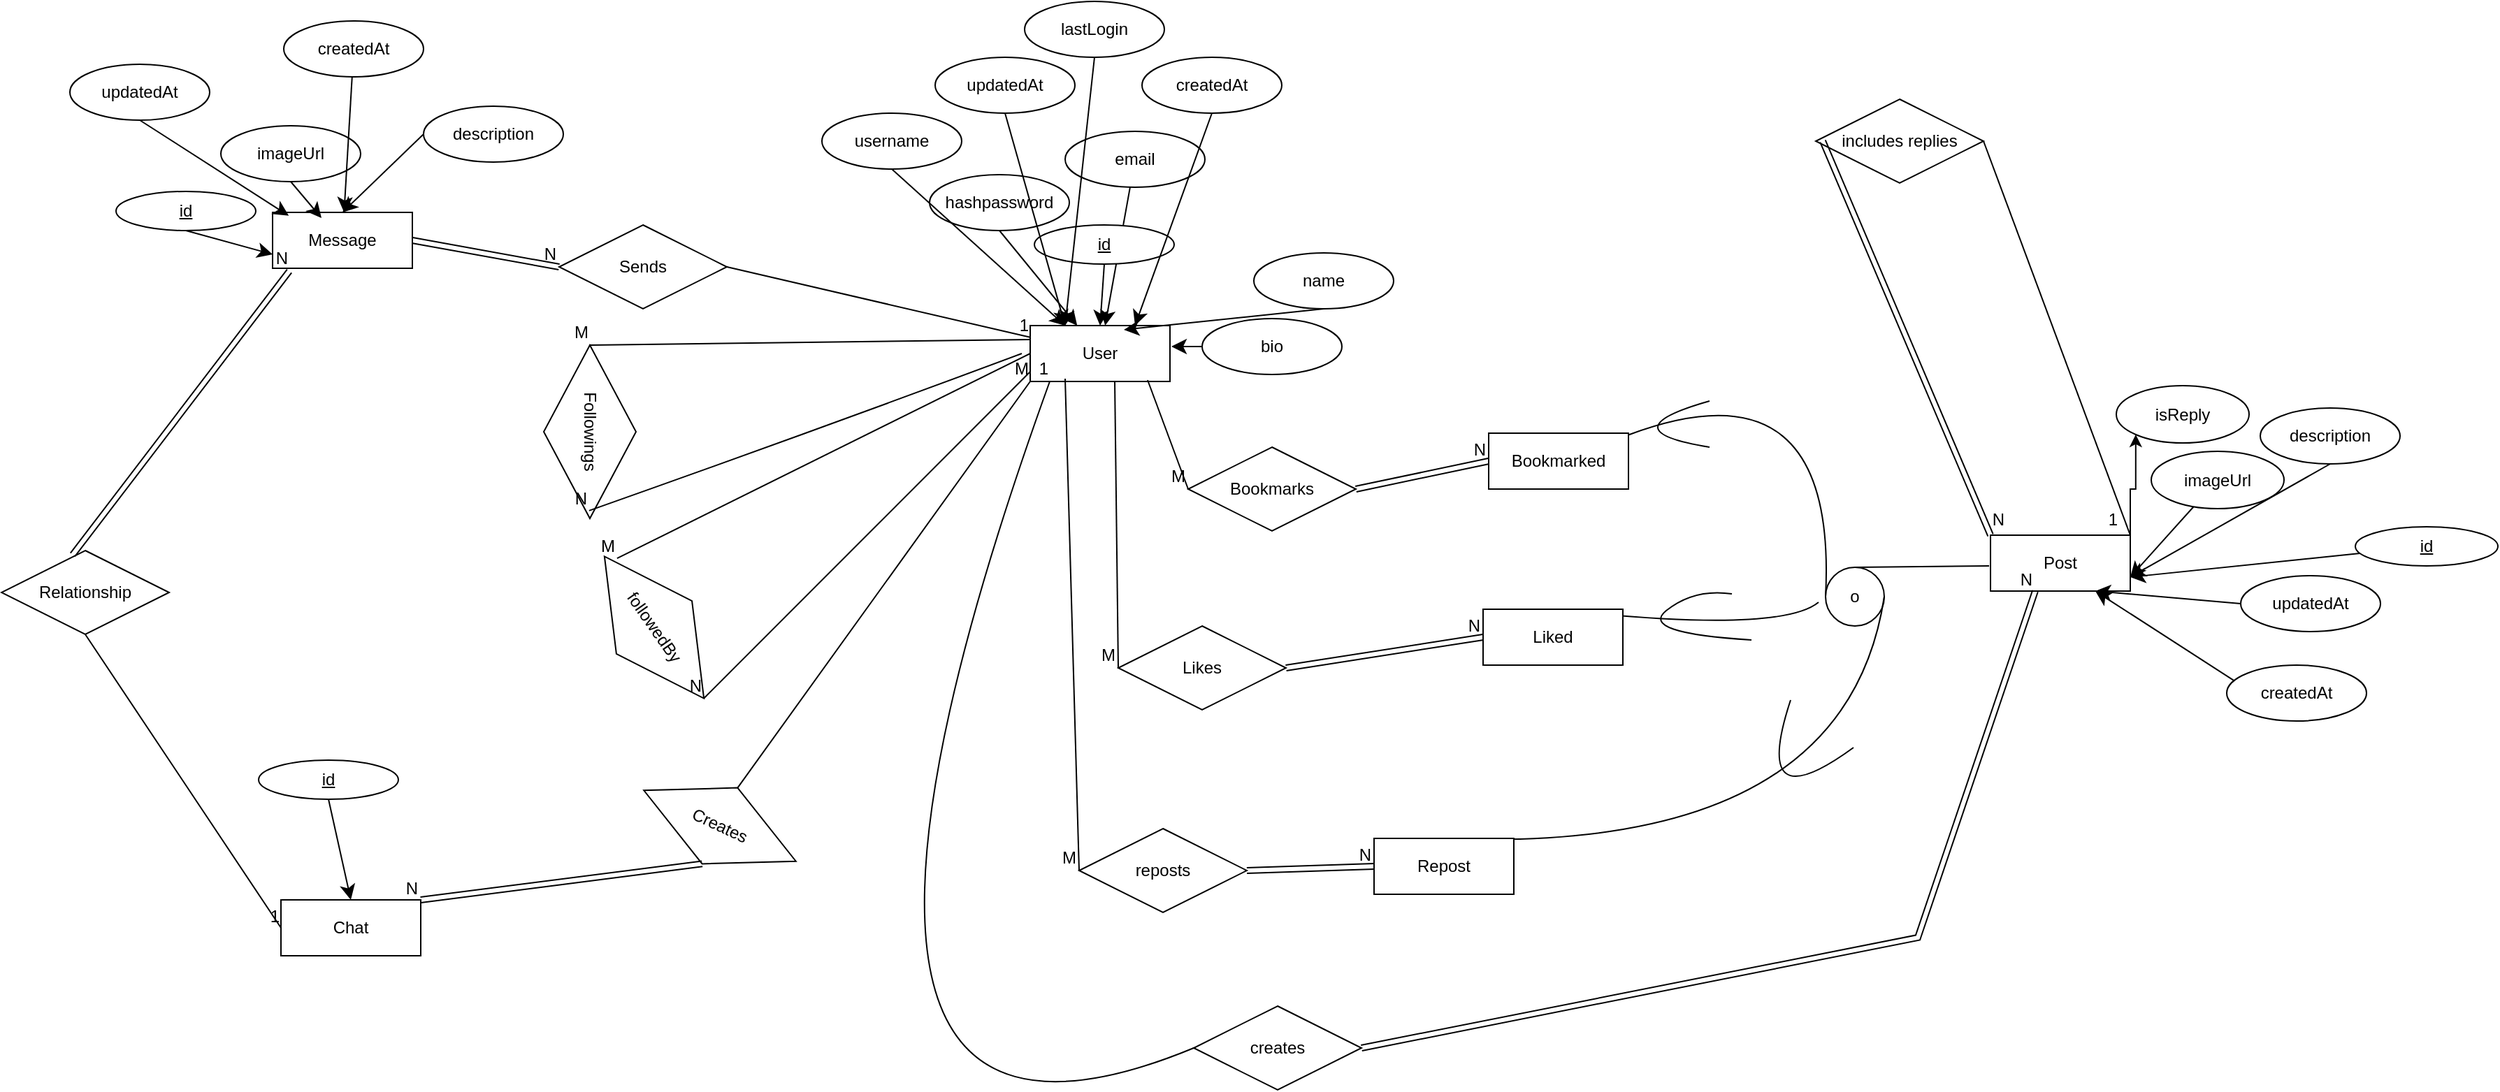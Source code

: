 <mxfile version="25.0.3">
  <diagram name="Page-1" id="DmSp7L_LC9lSs94IhfIj">
    <mxGraphModel dx="2474" dy="1190" grid="0" gridSize="10" guides="1" tooltips="1" connect="1" arrows="1" fold="1" page="0" pageScale="1" pageWidth="850" pageHeight="1100" math="0" shadow="0">
      <root>
        <mxCell id="0" />
        <mxCell id="1" parent="0" />
        <mxCell id="Q3TewVwlvLbOsvYqBu9Q-1" value="User" style="whiteSpace=wrap;html=1;align=center;" parent="1" vertex="1">
          <mxGeometry x="172" y="20" width="100" height="40" as="geometry" />
        </mxCell>
        <mxCell id="Q3TewVwlvLbOsvYqBu9Q-2" value="Chat" style="whiteSpace=wrap;html=1;align=center;" parent="1" vertex="1">
          <mxGeometry x="-364" y="431" width="100" height="40" as="geometry" />
        </mxCell>
        <mxCell id="Q3TewVwlvLbOsvYqBu9Q-3" value="Message" style="whiteSpace=wrap;html=1;align=center;" parent="1" vertex="1">
          <mxGeometry x="-370" y="-61" width="100" height="40" as="geometry" />
        </mxCell>
        <mxCell id="R6LmQ67Fgbn4Cb8khuiX-2" style="edgeStyle=orthogonalEdgeStyle;rounded=0;orthogonalLoop=1;jettySize=auto;html=1;exitX=1;exitY=0;exitDx=0;exitDy=0;entryX=0;entryY=1;entryDx=0;entryDy=0;" edge="1" parent="1" source="Q3TewVwlvLbOsvYqBu9Q-4" target="R6LmQ67Fgbn4Cb8khuiX-1">
          <mxGeometry relative="1" as="geometry" />
        </mxCell>
        <mxCell id="Q3TewVwlvLbOsvYqBu9Q-4" value="Post" style="whiteSpace=wrap;html=1;align=center;" parent="1" vertex="1">
          <mxGeometry x="859" y="170" width="100" height="40" as="geometry" />
        </mxCell>
        <mxCell id="Q3TewVwlvLbOsvYqBu9Q-13" style="edgeStyle=none;curved=1;rounded=0;orthogonalLoop=1;jettySize=auto;html=1;exitX=0.5;exitY=1;exitDx=0;exitDy=0;fontSize=12;startSize=8;endSize=8;" parent="1" source="Q3TewVwlvLbOsvYqBu9Q-6" target="Q3TewVwlvLbOsvYqBu9Q-1" edge="1">
          <mxGeometry relative="1" as="geometry" />
        </mxCell>
        <mxCell id="Q3TewVwlvLbOsvYqBu9Q-6" value="&lt;div&gt;hashpassword&lt;/div&gt;" style="ellipse;whiteSpace=wrap;html=1;align=center;" parent="1" vertex="1">
          <mxGeometry x="100" y="-88" width="100" height="40" as="geometry" />
        </mxCell>
        <mxCell id="Q3TewVwlvLbOsvYqBu9Q-7" value="&lt;div&gt;name&lt;/div&gt;" style="ellipse;whiteSpace=wrap;html=1;align=center;" parent="1" vertex="1">
          <mxGeometry x="332" y="-32" width="100" height="40" as="geometry" />
        </mxCell>
        <mxCell id="Q3TewVwlvLbOsvYqBu9Q-17" style="edgeStyle=none;curved=1;rounded=0;orthogonalLoop=1;jettySize=auto;html=1;exitX=0;exitY=0.5;exitDx=0;exitDy=0;fontSize=12;startSize=8;endSize=8;" parent="1" source="Q3TewVwlvLbOsvYqBu9Q-8" edge="1">
          <mxGeometry relative="1" as="geometry">
            <mxPoint x="273" y="35" as="targetPoint" />
          </mxGeometry>
        </mxCell>
        <mxCell id="Q3TewVwlvLbOsvYqBu9Q-8" value="bio" style="ellipse;whiteSpace=wrap;html=1;align=center;" parent="1" vertex="1">
          <mxGeometry x="295" y="15" width="100" height="40" as="geometry" />
        </mxCell>
        <mxCell id="Q3TewVwlvLbOsvYqBu9Q-14" style="edgeStyle=none;curved=1;rounded=0;orthogonalLoop=1;jettySize=auto;html=1;exitX=0.5;exitY=1;exitDx=0;exitDy=0;entryX=0.25;entryY=0;entryDx=0;entryDy=0;fontSize=12;startSize=8;endSize=8;" parent="1" source="Q3TewVwlvLbOsvYqBu9Q-9" target="Q3TewVwlvLbOsvYqBu9Q-1" edge="1">
          <mxGeometry relative="1" as="geometry" />
        </mxCell>
        <mxCell id="Q3TewVwlvLbOsvYqBu9Q-9" value="username" style="ellipse;whiteSpace=wrap;html=1;align=center;" parent="1" vertex="1">
          <mxGeometry x="23" y="-132" width="100" height="40" as="geometry" />
        </mxCell>
        <mxCell id="Q3TewVwlvLbOsvYqBu9Q-78" style="edgeStyle=none;curved=1;rounded=0;orthogonalLoop=1;jettySize=auto;html=1;fontSize=12;startSize=8;endSize=8;" parent="1" source="Q3TewVwlvLbOsvYqBu9Q-10" target="Q3TewVwlvLbOsvYqBu9Q-1" edge="1">
          <mxGeometry relative="1" as="geometry" />
        </mxCell>
        <mxCell id="Q3TewVwlvLbOsvYqBu9Q-10" value="&lt;div&gt;email&lt;/div&gt;" style="ellipse;whiteSpace=wrap;html=1;align=center;" parent="1" vertex="1">
          <mxGeometry x="197" y="-119" width="100" height="40" as="geometry" />
        </mxCell>
        <mxCell id="Q3TewVwlvLbOsvYqBu9Q-18" style="edgeStyle=none;curved=1;rounded=0;orthogonalLoop=1;jettySize=auto;html=1;exitX=0.5;exitY=1;exitDx=0;exitDy=0;entryX=0.5;entryY=0;entryDx=0;entryDy=0;fontSize=12;startSize=8;endSize=8;" parent="1" source="Q3TewVwlvLbOsvYqBu9Q-11" target="Q3TewVwlvLbOsvYqBu9Q-1" edge="1">
          <mxGeometry relative="1" as="geometry" />
        </mxCell>
        <mxCell id="Q3TewVwlvLbOsvYqBu9Q-11" value="id" style="ellipse;whiteSpace=wrap;html=1;align=center;fontStyle=4;" parent="1" vertex="1">
          <mxGeometry x="175" y="-52" width="100" height="28" as="geometry" />
        </mxCell>
        <mxCell id="Q3TewVwlvLbOsvYqBu9Q-16" style="edgeStyle=none;curved=1;rounded=0;orthogonalLoop=1;jettySize=auto;html=1;exitX=0.5;exitY=1;exitDx=0;exitDy=0;entryX=0.67;entryY=0.075;entryDx=0;entryDy=0;entryPerimeter=0;fontSize=12;startSize=8;endSize=8;" parent="1" source="Q3TewVwlvLbOsvYqBu9Q-7" target="Q3TewVwlvLbOsvYqBu9Q-1" edge="1">
          <mxGeometry relative="1" as="geometry" />
        </mxCell>
        <mxCell id="Q3TewVwlvLbOsvYqBu9Q-20" value="imageUrl" style="ellipse;whiteSpace=wrap;html=1;align=center;" parent="1" vertex="1">
          <mxGeometry x="-407" y="-123" width="100" height="40" as="geometry" />
        </mxCell>
        <mxCell id="Q3TewVwlvLbOsvYqBu9Q-24" style="edgeStyle=none;curved=1;rounded=0;orthogonalLoop=1;jettySize=auto;html=1;exitX=0;exitY=0.5;exitDx=0;exitDy=0;entryX=0.5;entryY=0;entryDx=0;entryDy=0;fontSize=12;startSize=8;endSize=8;" parent="1" source="Q3TewVwlvLbOsvYqBu9Q-21" target="Q3TewVwlvLbOsvYqBu9Q-3" edge="1">
          <mxGeometry relative="1" as="geometry" />
        </mxCell>
        <mxCell id="Q3TewVwlvLbOsvYqBu9Q-21" value="description" style="ellipse;whiteSpace=wrap;html=1;align=center;" parent="1" vertex="1">
          <mxGeometry x="-262" y="-137" width="100" height="40" as="geometry" />
        </mxCell>
        <mxCell id="Q3TewVwlvLbOsvYqBu9Q-25" style="edgeStyle=none;curved=1;rounded=0;orthogonalLoop=1;jettySize=auto;html=1;exitX=0.5;exitY=1;exitDx=0;exitDy=0;entryX=0;entryY=0.75;entryDx=0;entryDy=0;fontSize=12;startSize=8;endSize=8;" parent="1" source="Q3TewVwlvLbOsvYqBu9Q-22" target="Q3TewVwlvLbOsvYqBu9Q-3" edge="1">
          <mxGeometry relative="1" as="geometry" />
        </mxCell>
        <mxCell id="Q3TewVwlvLbOsvYqBu9Q-22" value="id" style="ellipse;whiteSpace=wrap;html=1;align=center;fontStyle=4;" parent="1" vertex="1">
          <mxGeometry x="-482" y="-76" width="100" height="28" as="geometry" />
        </mxCell>
        <mxCell id="Q3TewVwlvLbOsvYqBu9Q-23" style="edgeStyle=none;curved=1;rounded=0;orthogonalLoop=1;jettySize=auto;html=1;exitX=0.5;exitY=1;exitDx=0;exitDy=0;entryX=0.35;entryY=0.1;entryDx=0;entryDy=0;entryPerimeter=0;fontSize=12;startSize=8;endSize=8;" parent="1" source="Q3TewVwlvLbOsvYqBu9Q-20" target="Q3TewVwlvLbOsvYqBu9Q-3" edge="1">
          <mxGeometry relative="1" as="geometry" />
        </mxCell>
        <mxCell id="Q3TewVwlvLbOsvYqBu9Q-29" style="edgeStyle=none;curved=1;rounded=0;orthogonalLoop=1;jettySize=auto;html=1;exitX=0.5;exitY=1;exitDx=0;exitDy=0;entryX=0.5;entryY=0;entryDx=0;entryDy=0;fontSize=12;startSize=8;endSize=8;" parent="1" source="Q3TewVwlvLbOsvYqBu9Q-28" target="Q3TewVwlvLbOsvYqBu9Q-2" edge="1">
          <mxGeometry relative="1" as="geometry" />
        </mxCell>
        <mxCell id="Q3TewVwlvLbOsvYqBu9Q-28" value="id" style="ellipse;whiteSpace=wrap;html=1;align=center;fontStyle=4;" parent="1" vertex="1">
          <mxGeometry x="-380" y="331" width="100" height="28" as="geometry" />
        </mxCell>
        <mxCell id="Q3TewVwlvLbOsvYqBu9Q-42" style="edgeStyle=none;curved=1;rounded=0;orthogonalLoop=1;jettySize=auto;html=1;entryX=1;entryY=0.75;entryDx=0;entryDy=0;fontSize=12;startSize=8;endSize=8;" parent="1" source="Q3TewVwlvLbOsvYqBu9Q-30" target="Q3TewVwlvLbOsvYqBu9Q-4" edge="1">
          <mxGeometry relative="1" as="geometry" />
        </mxCell>
        <mxCell id="Q3TewVwlvLbOsvYqBu9Q-30" value="id" style="ellipse;whiteSpace=wrap;html=1;align=center;fontStyle=4;" parent="1" vertex="1">
          <mxGeometry x="1120" y="164" width="102" height="28" as="geometry" />
        </mxCell>
        <mxCell id="Q3TewVwlvLbOsvYqBu9Q-35" value="description" style="ellipse;whiteSpace=wrap;html=1;align=center;" parent="1" vertex="1">
          <mxGeometry x="1052" y="79" width="100" height="40" as="geometry" />
        </mxCell>
        <mxCell id="Q3TewVwlvLbOsvYqBu9Q-38" style="edgeStyle=none;curved=1;rounded=0;orthogonalLoop=1;jettySize=auto;html=1;entryX=1;entryY=0.75;entryDx=0;entryDy=0;fontSize=12;startSize=8;endSize=8;" parent="1" source="Q3TewVwlvLbOsvYqBu9Q-36" target="Q3TewVwlvLbOsvYqBu9Q-4" edge="1">
          <mxGeometry relative="1" as="geometry" />
        </mxCell>
        <mxCell id="Q3TewVwlvLbOsvYqBu9Q-36" value="imageUrl" style="ellipse;whiteSpace=wrap;html=1;align=center;" parent="1" vertex="1">
          <mxGeometry x="974" y="110" width="95" height="41" as="geometry" />
        </mxCell>
        <mxCell id="Q3TewVwlvLbOsvYqBu9Q-43" style="edgeStyle=none;curved=1;rounded=0;orthogonalLoop=1;jettySize=auto;html=1;exitX=0.5;exitY=1;exitDx=0;exitDy=0;entryX=1;entryY=0.75;entryDx=0;entryDy=0;fontSize=12;startSize=8;endSize=8;" parent="1" source="Q3TewVwlvLbOsvYqBu9Q-35" target="Q3TewVwlvLbOsvYqBu9Q-4" edge="1">
          <mxGeometry relative="1" as="geometry" />
        </mxCell>
        <mxCell id="Q3TewVwlvLbOsvYqBu9Q-45" value="Relationship" style="shape=rhombus;perimeter=rhombusPerimeter;whiteSpace=wrap;html=1;align=center;" parent="1" vertex="1">
          <mxGeometry x="-564" y="181" width="120" height="60" as="geometry" />
        </mxCell>
        <mxCell id="Q3TewVwlvLbOsvYqBu9Q-59" value="includes replies" style="shape=rhombus;perimeter=rhombusPerimeter;whiteSpace=wrap;html=1;align=center;" parent="1" vertex="1">
          <mxGeometry x="734" y="-142" width="120" height="60" as="geometry" />
        </mxCell>
        <mxCell id="Q3TewVwlvLbOsvYqBu9Q-65" value="followedBy" style="shape=rhombus;perimeter=rhombusPerimeter;whiteSpace=wrap;html=1;align=center;rotation=55;" parent="1" vertex="1">
          <mxGeometry x="-159" y="203" width="124" height="66" as="geometry" />
        </mxCell>
        <mxCell id="Q3TewVwlvLbOsvYqBu9Q-66" value="Creates" style="shape=rhombus;perimeter=rhombusPerimeter;whiteSpace=wrap;html=1;align=center;rotation=25;" parent="1" vertex="1">
          <mxGeometry x="-110" y="348" width="120" height="60" as="geometry" />
        </mxCell>
        <mxCell id="Q3TewVwlvLbOsvYqBu9Q-67" value="Sends" style="shape=rhombus;perimeter=rhombusPerimeter;whiteSpace=wrap;html=1;align=center;" parent="1" vertex="1">
          <mxGeometry x="-165" y="-52" width="120" height="60" as="geometry" />
        </mxCell>
        <mxCell id="Q3TewVwlvLbOsvYqBu9Q-70" value="" style="endArrow=none;html=1;rounded=0;fontSize=12;startSize=8;endSize=8;curved=1;exitX=0.5;exitY=1;exitDx=0;exitDy=0;entryX=0;entryY=0.5;entryDx=0;entryDy=0;" parent="1" source="Q3TewVwlvLbOsvYqBu9Q-45" target="Q3TewVwlvLbOsvYqBu9Q-2" edge="1">
          <mxGeometry relative="1" as="geometry">
            <mxPoint x="-543" y="310" as="sourcePoint" />
            <mxPoint x="-286" y="361" as="targetPoint" />
          </mxGeometry>
        </mxCell>
        <mxCell id="Q3TewVwlvLbOsvYqBu9Q-71" value="1" style="resizable=0;html=1;whiteSpace=wrap;align=right;verticalAlign=bottom;" parent="Q3TewVwlvLbOsvYqBu9Q-70" connectable="0" vertex="1">
          <mxGeometry x="1" relative="1" as="geometry" />
        </mxCell>
        <mxCell id="Q3TewVwlvLbOsvYqBu9Q-72" value="" style="shape=link;html=1;rounded=0;fontSize=12;startSize=8;endSize=8;curved=1;exitX=1;exitY=0.5;exitDx=0;exitDy=0;entryX=0;entryY=0.5;entryDx=0;entryDy=0;" parent="1" source="Q3TewVwlvLbOsvYqBu9Q-3" target="Q3TewVwlvLbOsvYqBu9Q-67" edge="1">
          <mxGeometry relative="1" as="geometry">
            <mxPoint x="-227" y="-65" as="sourcePoint" />
            <mxPoint x="-67" y="-65" as="targetPoint" />
          </mxGeometry>
        </mxCell>
        <mxCell id="Q3TewVwlvLbOsvYqBu9Q-73" value="N" style="resizable=0;html=1;whiteSpace=wrap;align=right;verticalAlign=bottom;" parent="Q3TewVwlvLbOsvYqBu9Q-72" connectable="0" vertex="1">
          <mxGeometry x="1" relative="1" as="geometry" />
        </mxCell>
        <mxCell id="Q3TewVwlvLbOsvYqBu9Q-74" value="" style="shape=link;html=1;rounded=0;fontSize=12;startSize=8;endSize=8;curved=1;entryX=0.12;entryY=1.05;entryDx=0;entryDy=0;entryPerimeter=0;exitX=0.425;exitY=0.05;exitDx=0;exitDy=0;exitPerimeter=0;" parent="1" source="Q3TewVwlvLbOsvYqBu9Q-45" target="Q3TewVwlvLbOsvYqBu9Q-3" edge="1">
          <mxGeometry relative="1" as="geometry">
            <mxPoint x="-542" y="60" as="sourcePoint" />
            <mxPoint x="-382" y="60" as="targetPoint" />
          </mxGeometry>
        </mxCell>
        <mxCell id="Q3TewVwlvLbOsvYqBu9Q-75" value="N" style="resizable=0;html=1;whiteSpace=wrap;align=right;verticalAlign=bottom;" parent="Q3TewVwlvLbOsvYqBu9Q-74" connectable="0" vertex="1">
          <mxGeometry x="1" relative="1" as="geometry" />
        </mxCell>
        <mxCell id="Q3TewVwlvLbOsvYqBu9Q-76" value="" style="endArrow=none;html=1;rounded=0;fontSize=12;startSize=8;endSize=8;curved=1;exitX=1;exitY=0.5;exitDx=0;exitDy=0;" parent="1" source="Q3TewVwlvLbOsvYqBu9Q-67" target="Q3TewVwlvLbOsvYqBu9Q-1" edge="1">
          <mxGeometry relative="1" as="geometry">
            <mxPoint x="-56" y="13" as="sourcePoint" />
            <mxPoint x="95" y="194" as="targetPoint" />
          </mxGeometry>
        </mxCell>
        <mxCell id="Q3TewVwlvLbOsvYqBu9Q-77" value="1" style="resizable=0;html=1;whiteSpace=wrap;align=right;verticalAlign=bottom;" parent="Q3TewVwlvLbOsvYqBu9Q-76" connectable="0" vertex="1">
          <mxGeometry x="1" relative="1" as="geometry" />
        </mxCell>
        <mxCell id="Q3TewVwlvLbOsvYqBu9Q-79" value="" style="shape=link;html=1;rounded=0;fontSize=12;startSize=8;endSize=8;curved=1;entryX=1;entryY=0;entryDx=0;entryDy=0;exitX=0.5;exitY=1;exitDx=0;exitDy=0;" parent="1" source="Q3TewVwlvLbOsvYqBu9Q-66" target="Q3TewVwlvLbOsvYqBu9Q-2" edge="1">
          <mxGeometry relative="1" as="geometry">
            <mxPoint x="-70" y="361.5" as="sourcePoint" />
            <mxPoint x="-27" y="242.5" as="targetPoint" />
          </mxGeometry>
        </mxCell>
        <mxCell id="Q3TewVwlvLbOsvYqBu9Q-80" value="N" style="resizable=0;html=1;whiteSpace=wrap;align=right;verticalAlign=bottom;" parent="Q3TewVwlvLbOsvYqBu9Q-79" connectable="0" vertex="1">
          <mxGeometry x="1" relative="1" as="geometry" />
        </mxCell>
        <mxCell id="Q3TewVwlvLbOsvYqBu9Q-81" value="" style="endArrow=none;html=1;rounded=0;fontSize=12;startSize=8;endSize=8;curved=1;exitX=0.5;exitY=0;exitDx=0;exitDy=0;entryX=0;entryY=1;entryDx=0;entryDy=0;" parent="1" source="Q3TewVwlvLbOsvYqBu9Q-66" target="Q3TewVwlvLbOsvYqBu9Q-1" edge="1">
          <mxGeometry relative="1" as="geometry">
            <mxPoint x="71" y="165" as="sourcePoint" />
            <mxPoint x="132" y="111" as="targetPoint" />
          </mxGeometry>
        </mxCell>
        <mxCell id="Q3TewVwlvLbOsvYqBu9Q-82" value="M" style="resizable=0;html=1;whiteSpace=wrap;align=right;verticalAlign=bottom;" parent="Q3TewVwlvLbOsvYqBu9Q-81" connectable="0" vertex="1">
          <mxGeometry x="1" relative="1" as="geometry" />
        </mxCell>
        <mxCell id="Q3TewVwlvLbOsvYqBu9Q-84" value="Followings" style="shape=rhombus;perimeter=rhombusPerimeter;whiteSpace=wrap;html=1;align=center;rotation=90;" parent="1" vertex="1">
          <mxGeometry x="-205" y="63" width="124" height="66" as="geometry" />
        </mxCell>
        <mxCell id="Q3TewVwlvLbOsvYqBu9Q-85" value="" style="endArrow=none;html=1;rounded=0;fontSize=12;startSize=8;endSize=8;curved=1;entryX=0.955;entryY=0.508;entryDx=0;entryDy=0;entryPerimeter=0;" parent="1" target="Q3TewVwlvLbOsvYqBu9Q-84" edge="1">
          <mxGeometry relative="1" as="geometry">
            <mxPoint x="166" y="40" as="sourcePoint" />
            <mxPoint x="-207" y="43" as="targetPoint" />
            <Array as="points">
              <mxPoint x="16" y="96" />
            </Array>
          </mxGeometry>
        </mxCell>
        <mxCell id="Q3TewVwlvLbOsvYqBu9Q-86" value="N" style="resizable=0;html=1;whiteSpace=wrap;align=right;verticalAlign=bottom;" parent="Q3TewVwlvLbOsvYqBu9Q-85" connectable="0" vertex="1">
          <mxGeometry x="1" relative="1" as="geometry" />
        </mxCell>
        <mxCell id="Q3TewVwlvLbOsvYqBu9Q-89" value="" style="endArrow=none;html=1;rounded=0;fontSize=12;startSize=8;endSize=8;curved=1;entryX=0.051;entryY=0.4;entryDx=0;entryDy=0;entryPerimeter=0;exitX=0;exitY=0.5;exitDx=0;exitDy=0;" parent="1" source="Q3TewVwlvLbOsvYqBu9Q-1" target="Q3TewVwlvLbOsvYqBu9Q-65" edge="1">
          <mxGeometry relative="1" as="geometry">
            <mxPoint x="162" y="40" as="sourcePoint" />
            <mxPoint x="-14" y="169" as="targetPoint" />
          </mxGeometry>
        </mxCell>
        <mxCell id="Q3TewVwlvLbOsvYqBu9Q-90" value="M" style="resizable=0;html=1;whiteSpace=wrap;align=right;verticalAlign=bottom;" parent="Q3TewVwlvLbOsvYqBu9Q-89" connectable="0" vertex="1">
          <mxGeometry x="1" relative="1" as="geometry" />
        </mxCell>
        <mxCell id="Q3TewVwlvLbOsvYqBu9Q-91" value="" style="endArrow=none;html=1;rounded=0;fontSize=12;startSize=8;endSize=8;curved=1;entryX=1;entryY=0.5;entryDx=0;entryDy=0;" parent="1" target="Q3TewVwlvLbOsvYqBu9Q-65" edge="1">
          <mxGeometry relative="1" as="geometry">
            <mxPoint x="172" y="53" as="sourcePoint" />
            <mxPoint x="-115" y="316" as="targetPoint" />
          </mxGeometry>
        </mxCell>
        <mxCell id="Q3TewVwlvLbOsvYqBu9Q-92" value="N" style="resizable=0;html=1;whiteSpace=wrap;align=right;verticalAlign=bottom;" parent="Q3TewVwlvLbOsvYqBu9Q-91" connectable="0" vertex="1">
          <mxGeometry x="1" relative="1" as="geometry" />
        </mxCell>
        <mxCell id="Q3TewVwlvLbOsvYqBu9Q-93" value="" style="endArrow=none;html=1;rounded=0;fontSize=12;startSize=8;endSize=8;curved=1;exitX=0;exitY=0.25;exitDx=0;exitDy=0;entryX=0;entryY=0.5;entryDx=0;entryDy=0;" parent="1" source="Q3TewVwlvLbOsvYqBu9Q-1" target="Q3TewVwlvLbOsvYqBu9Q-84" edge="1">
          <mxGeometry relative="1" as="geometry">
            <mxPoint x="13" y="401" as="sourcePoint" />
            <mxPoint x="222" y="110" as="targetPoint" />
          </mxGeometry>
        </mxCell>
        <mxCell id="Q3TewVwlvLbOsvYqBu9Q-94" value="M" style="resizable=0;html=1;whiteSpace=wrap;align=right;verticalAlign=bottom;" parent="Q3TewVwlvLbOsvYqBu9Q-93" connectable="0" vertex="1">
          <mxGeometry x="1" relative="1" as="geometry" />
        </mxCell>
        <mxCell id="Q3TewVwlvLbOsvYqBu9Q-99" value="o" style="ellipse;whiteSpace=wrap;html=1;align=center;" parent="1" vertex="1">
          <mxGeometry x="741" y="193" width="42" height="42" as="geometry" />
        </mxCell>
        <mxCell id="Q3TewVwlvLbOsvYqBu9Q-100" value="" style="endArrow=none;html=1;rounded=0;fontSize=12;startSize=8;endSize=8;curved=1;exitX=0.5;exitY=0;exitDx=0;exitDy=0;" parent="1" source="Q3TewVwlvLbOsvYqBu9Q-99" edge="1">
          <mxGeometry relative="1" as="geometry">
            <mxPoint x="397" y="193" as="sourcePoint" />
            <mxPoint x="858" y="192" as="targetPoint" />
          </mxGeometry>
        </mxCell>
        <mxCell id="Q3TewVwlvLbOsvYqBu9Q-101" value="" style="endArrow=none;html=1;rounded=0;fontSize=12;startSize=8;endSize=8;curved=1;entryX=0;entryY=0.5;entryDx=0;entryDy=0;" parent="1" source="Q3TewVwlvLbOsvYqBu9Q-111" target="Q3TewVwlvLbOsvYqBu9Q-99" edge="1">
          <mxGeometry relative="1" as="geometry">
            <mxPoint x="593" y="203" as="sourcePoint" />
            <mxPoint x="738" y="214" as="targetPoint" />
            <Array as="points">
              <mxPoint x="750" y="42" />
            </Array>
          </mxGeometry>
        </mxCell>
        <mxCell id="Q3TewVwlvLbOsvYqBu9Q-104" value="" style="endArrow=none;html=1;rounded=0;fontSize=12;startSize=8;endSize=8;curved=1;" parent="1" edge="1">
          <mxGeometry relative="1" as="geometry">
            <mxPoint x="716" y="288" as="sourcePoint" />
            <mxPoint x="761" y="322" as="targetPoint" />
            <Array as="points">
              <mxPoint x="687" y="376" />
            </Array>
          </mxGeometry>
        </mxCell>
        <mxCell id="Q3TewVwlvLbOsvYqBu9Q-106" value="" style="endArrow=none;html=1;rounded=0;fontSize=12;startSize=8;endSize=8;curved=1;exitX=0.5;exitY=0;exitDx=0;exitDy=0;" parent="1" source="Q3TewVwlvLbOsvYqBu9Q-110" edge="1">
          <mxGeometry relative="1" as="geometry">
            <mxPoint x="789" y="425" as="sourcePoint" />
            <mxPoint x="736" y="218" as="targetPoint" />
            <Array as="points">
              <mxPoint x="708" y="241" />
            </Array>
          </mxGeometry>
        </mxCell>
        <mxCell id="Q3TewVwlvLbOsvYqBu9Q-107" value="" style="endArrow=none;html=1;rounded=0;fontSize=12;startSize=8;endSize=8;curved=1;exitX=1;exitY=0.5;exitDx=0;exitDy=0;entryX=0.5;entryY=0;entryDx=0;entryDy=0;" parent="1" source="Q3TewVwlvLbOsvYqBu9Q-99" target="Q3TewVwlvLbOsvYqBu9Q-109" edge="1">
          <mxGeometry relative="1" as="geometry">
            <mxPoint x="891" y="476" as="sourcePoint" />
            <mxPoint x="904" y="413" as="targetPoint" />
            <Array as="points">
              <mxPoint x="755" y="399" />
            </Array>
          </mxGeometry>
        </mxCell>
        <mxCell id="Q3TewVwlvLbOsvYqBu9Q-108" value="" style="endArrow=none;html=1;rounded=0;fontSize=12;startSize=8;endSize=8;curved=1;" parent="1" edge="1">
          <mxGeometry relative="1" as="geometry">
            <mxPoint x="674" y="212" as="sourcePoint" />
            <mxPoint x="688" y="245" as="targetPoint" />
            <Array as="points">
              <mxPoint x="647" y="208" />
              <mxPoint x="607" y="240" />
            </Array>
          </mxGeometry>
        </mxCell>
        <mxCell id="Q3TewVwlvLbOsvYqBu9Q-109" value="Repost" style="whiteSpace=wrap;html=1;align=center;" parent="1" vertex="1">
          <mxGeometry x="418" y="387" width="100" height="40" as="geometry" />
        </mxCell>
        <mxCell id="Q3TewVwlvLbOsvYqBu9Q-110" value="Liked" style="whiteSpace=wrap;html=1;align=center;" parent="1" vertex="1">
          <mxGeometry x="496" y="223" width="100" height="40" as="geometry" />
        </mxCell>
        <mxCell id="Q3TewVwlvLbOsvYqBu9Q-111" value="Bookmarked" style="whiteSpace=wrap;html=1;align=center;" parent="1" vertex="1">
          <mxGeometry x="500" y="97" width="100" height="40" as="geometry" />
        </mxCell>
        <mxCell id="Q3TewVwlvLbOsvYqBu9Q-171" value="" style="endArrow=none;html=1;rounded=0;fontSize=12;startSize=8;endSize=8;curved=1;" parent="1" edge="1">
          <mxGeometry relative="1" as="geometry">
            <mxPoint x="658" y="74" as="sourcePoint" />
            <mxPoint x="658" y="107" as="targetPoint" />
            <Array as="points">
              <mxPoint x="584" y="95" />
            </Array>
          </mxGeometry>
        </mxCell>
        <mxCell id="Q3TewVwlvLbOsvYqBu9Q-172" value="" style="shape=link;html=1;rounded=0;fontSize=12;startSize=8;endSize=8;curved=1;entryX=0;entryY=0;entryDx=0;entryDy=0;exitX=0.5;exitY=1;exitDx=0;exitDy=0;" parent="1" target="Q3TewVwlvLbOsvYqBu9Q-4" edge="1">
          <mxGeometry relative="1" as="geometry">
            <mxPoint x="739" y="-112" as="sourcePoint" />
            <mxPoint x="538" y="-86" as="targetPoint" />
          </mxGeometry>
        </mxCell>
        <mxCell id="Q3TewVwlvLbOsvYqBu9Q-173" value="N" style="resizable=0;html=1;whiteSpace=wrap;align=right;verticalAlign=bottom;" parent="Q3TewVwlvLbOsvYqBu9Q-172" connectable="0" vertex="1">
          <mxGeometry x="1" relative="1" as="geometry">
            <mxPoint x="11" y="-3" as="offset" />
          </mxGeometry>
        </mxCell>
        <mxCell id="Q3TewVwlvLbOsvYqBu9Q-174" value="" style="endArrow=none;html=1;rounded=0;fontSize=12;startSize=8;endSize=8;curved=1;exitX=1;exitY=0.5;exitDx=0;exitDy=0;entryX=1;entryY=0;entryDx=0;entryDy=0;" parent="1" source="Q3TewVwlvLbOsvYqBu9Q-59" target="Q3TewVwlvLbOsvYqBu9Q-4" edge="1">
          <mxGeometry relative="1" as="geometry">
            <mxPoint x="729" y="81" as="sourcePoint" />
            <mxPoint x="889" y="81" as="targetPoint" />
          </mxGeometry>
        </mxCell>
        <mxCell id="Q3TewVwlvLbOsvYqBu9Q-175" value="1" style="resizable=0;html=1;whiteSpace=wrap;align=right;verticalAlign=bottom;" parent="Q3TewVwlvLbOsvYqBu9Q-174" connectable="0" vertex="1">
          <mxGeometry x="1" relative="1" as="geometry">
            <mxPoint x="-8" y="-3" as="offset" />
          </mxGeometry>
        </mxCell>
        <mxCell id="Q3TewVwlvLbOsvYqBu9Q-178" value="Bookmarks" style="shape=rhombus;perimeter=rhombusPerimeter;whiteSpace=wrap;html=1;align=center;" parent="1" vertex="1">
          <mxGeometry x="285" y="107" width="120" height="60" as="geometry" />
        </mxCell>
        <mxCell id="Q3TewVwlvLbOsvYqBu9Q-179" value="reposts" style="shape=rhombus;perimeter=rhombusPerimeter;whiteSpace=wrap;html=1;align=center;" parent="1" vertex="1">
          <mxGeometry x="207" y="380" width="120" height="60" as="geometry" />
        </mxCell>
        <mxCell id="Q3TewVwlvLbOsvYqBu9Q-180" value="Likes" style="shape=rhombus;perimeter=rhombusPerimeter;whiteSpace=wrap;html=1;align=center;" parent="1" vertex="1">
          <mxGeometry x="235" y="235" width="120" height="60" as="geometry" />
        </mxCell>
        <mxCell id="Q3TewVwlvLbOsvYqBu9Q-181" value="" style="shape=link;html=1;rounded=0;fontSize=12;startSize=8;endSize=8;curved=1;entryX=0;entryY=0.5;entryDx=0;entryDy=0;exitX=1;exitY=0.5;exitDx=0;exitDy=0;" parent="1" source="Q3TewVwlvLbOsvYqBu9Q-178" target="Q3TewVwlvLbOsvYqBu9Q-111" edge="1">
          <mxGeometry relative="1" as="geometry">
            <mxPoint x="494" y="38" as="sourcePoint" />
            <mxPoint x="408" y="112" as="targetPoint" />
          </mxGeometry>
        </mxCell>
        <mxCell id="Q3TewVwlvLbOsvYqBu9Q-182" value="N" style="resizable=0;html=1;whiteSpace=wrap;align=right;verticalAlign=bottom;" parent="Q3TewVwlvLbOsvYqBu9Q-181" connectable="0" vertex="1">
          <mxGeometry x="1" relative="1" as="geometry" />
        </mxCell>
        <mxCell id="Q3TewVwlvLbOsvYqBu9Q-188" value="" style="shape=link;html=1;rounded=0;fontSize=12;startSize=8;endSize=8;curved=1;entryX=0;entryY=0.5;entryDx=0;entryDy=0;exitX=1;exitY=0.5;exitDx=0;exitDy=0;" parent="1" source="Q3TewVwlvLbOsvYqBu9Q-180" target="Q3TewVwlvLbOsvYqBu9Q-110" edge="1">
          <mxGeometry relative="1" as="geometry">
            <mxPoint x="399" y="263" as="sourcePoint" />
            <mxPoint x="494" y="243" as="targetPoint" />
          </mxGeometry>
        </mxCell>
        <mxCell id="Q3TewVwlvLbOsvYqBu9Q-189" value="N" style="resizable=0;html=1;whiteSpace=wrap;align=right;verticalAlign=bottom;" parent="Q3TewVwlvLbOsvYqBu9Q-188" connectable="0" vertex="1">
          <mxGeometry x="1" relative="1" as="geometry" />
        </mxCell>
        <mxCell id="Q3TewVwlvLbOsvYqBu9Q-190" value="" style="shape=link;html=1;rounded=0;fontSize=12;startSize=8;endSize=8;curved=1;exitX=1;exitY=0.5;exitDx=0;exitDy=0;entryX=0;entryY=0.5;entryDx=0;entryDy=0;" parent="1" source="Q3TewVwlvLbOsvYqBu9Q-179" target="Q3TewVwlvLbOsvYqBu9Q-109" edge="1">
          <mxGeometry relative="1" as="geometry">
            <mxPoint x="312" y="424" as="sourcePoint" />
            <mxPoint x="415" y="409" as="targetPoint" />
          </mxGeometry>
        </mxCell>
        <mxCell id="Q3TewVwlvLbOsvYqBu9Q-191" value="N" style="resizable=0;html=1;whiteSpace=wrap;align=right;verticalAlign=bottom;" parent="Q3TewVwlvLbOsvYqBu9Q-190" connectable="0" vertex="1">
          <mxGeometry x="1" relative="1" as="geometry" />
        </mxCell>
        <mxCell id="Q3TewVwlvLbOsvYqBu9Q-192" value="" style="endArrow=none;html=1;rounded=0;fontSize=12;startSize=8;endSize=8;curved=1;exitX=0.84;exitY=0.975;exitDx=0;exitDy=0;exitPerimeter=0;entryX=0;entryY=0.5;entryDx=0;entryDy=0;" parent="1" source="Q3TewVwlvLbOsvYqBu9Q-1" target="Q3TewVwlvLbOsvYqBu9Q-178" edge="1">
          <mxGeometry relative="1" as="geometry">
            <mxPoint x="302" y="141" as="sourcePoint" />
            <mxPoint x="278" y="131" as="targetPoint" />
          </mxGeometry>
        </mxCell>
        <mxCell id="Q3TewVwlvLbOsvYqBu9Q-193" value="M" style="resizable=0;html=1;whiteSpace=wrap;align=right;verticalAlign=bottom;" parent="Q3TewVwlvLbOsvYqBu9Q-192" connectable="0" vertex="1">
          <mxGeometry x="1" relative="1" as="geometry" />
        </mxCell>
        <mxCell id="Q3TewVwlvLbOsvYqBu9Q-194" value="" style="endArrow=none;html=1;rounded=0;fontSize=12;startSize=8;endSize=8;curved=1;exitX=0.84;exitY=0.975;exitDx=0;exitDy=0;exitPerimeter=0;entryX=0;entryY=0.5;entryDx=0;entryDy=0;" parent="1" target="Q3TewVwlvLbOsvYqBu9Q-180" edge="1">
          <mxGeometry relative="1" as="geometry">
            <mxPoint x="232.5" y="60" as="sourcePoint" />
            <mxPoint x="261.5" y="138" as="targetPoint" />
          </mxGeometry>
        </mxCell>
        <mxCell id="Q3TewVwlvLbOsvYqBu9Q-195" value="M" style="resizable=0;html=1;whiteSpace=wrap;align=right;verticalAlign=bottom;" parent="Q3TewVwlvLbOsvYqBu9Q-194" connectable="0" vertex="1">
          <mxGeometry x="1" relative="1" as="geometry" />
        </mxCell>
        <mxCell id="Q3TewVwlvLbOsvYqBu9Q-196" value="" style="endArrow=none;html=1;rounded=0;fontSize=12;startSize=8;endSize=8;curved=1;exitX=0.84;exitY=0.975;exitDx=0;exitDy=0;exitPerimeter=0;entryX=0;entryY=0.5;entryDx=0;entryDy=0;" parent="1" target="Q3TewVwlvLbOsvYqBu9Q-179" edge="1">
          <mxGeometry relative="1" as="geometry">
            <mxPoint x="197" y="58" as="sourcePoint" />
            <mxPoint x="199.5" y="263" as="targetPoint" />
          </mxGeometry>
        </mxCell>
        <mxCell id="Q3TewVwlvLbOsvYqBu9Q-197" value="M" style="resizable=0;html=1;whiteSpace=wrap;align=right;verticalAlign=bottom;" parent="Q3TewVwlvLbOsvYqBu9Q-196" connectable="0" vertex="1">
          <mxGeometry x="1" relative="1" as="geometry" />
        </mxCell>
        <mxCell id="Q3TewVwlvLbOsvYqBu9Q-202" value="creates" style="shape=rhombus;perimeter=rhombusPerimeter;whiteSpace=wrap;html=1;align=center;" parent="1" vertex="1">
          <mxGeometry x="289" y="507" width="120" height="60" as="geometry" />
        </mxCell>
        <mxCell id="Q3TewVwlvLbOsvYqBu9Q-203" value="" style="shape=link;html=1;rounded=0;fontSize=12;startSize=8;endSize=8;curved=1;entryX=0.32;entryY=1;entryDx=0;entryDy=0;exitX=1;exitY=0.5;exitDx=0;exitDy=0;entryPerimeter=0;" parent="1" source="Q3TewVwlvLbOsvYqBu9Q-202" target="Q3TewVwlvLbOsvYqBu9Q-4" edge="1">
          <mxGeometry relative="1" as="geometry">
            <mxPoint x="797" y="238" as="sourcePoint" />
            <mxPoint x="938" y="216" as="targetPoint" />
            <Array as="points">
              <mxPoint x="807" y="458" />
            </Array>
          </mxGeometry>
        </mxCell>
        <mxCell id="Q3TewVwlvLbOsvYqBu9Q-204" value="N" style="resizable=0;html=1;whiteSpace=wrap;align=right;verticalAlign=bottom;" parent="Q3TewVwlvLbOsvYqBu9Q-203" connectable="0" vertex="1">
          <mxGeometry x="1" relative="1" as="geometry" />
        </mxCell>
        <mxCell id="Q3TewVwlvLbOsvYqBu9Q-205" value="" style="endArrow=none;html=1;rounded=0;fontSize=12;startSize=8;endSize=8;curved=1;entryX=0.14;entryY=1;entryDx=0;entryDy=0;entryPerimeter=0;exitX=0;exitY=0.5;exitDx=0;exitDy=0;" parent="1" source="Q3TewVwlvLbOsvYqBu9Q-202" target="Q3TewVwlvLbOsvYqBu9Q-1" edge="1">
          <mxGeometry relative="1" as="geometry">
            <mxPoint x="118" y="544" as="sourcePoint" />
            <mxPoint x="186" y="82" as="targetPoint" />
            <Array as="points">
              <mxPoint x="-35" y="671" />
            </Array>
          </mxGeometry>
        </mxCell>
        <mxCell id="Q3TewVwlvLbOsvYqBu9Q-206" value="1" style="resizable=0;html=1;whiteSpace=wrap;align=right;verticalAlign=bottom;" parent="Q3TewVwlvLbOsvYqBu9Q-205" connectable="0" vertex="1">
          <mxGeometry x="1" relative="1" as="geometry" />
        </mxCell>
        <mxCell id="Q3TewVwlvLbOsvYqBu9Q-207" value="updatedAt" style="ellipse;whiteSpace=wrap;html=1;align=center;" parent="1" vertex="1">
          <mxGeometry x="-515" y="-167" width="100" height="40" as="geometry" />
        </mxCell>
        <mxCell id="Q3TewVwlvLbOsvYqBu9Q-210" style="edgeStyle=none;curved=1;rounded=0;orthogonalLoop=1;jettySize=auto;html=1;fontSize=12;startSize=8;endSize=8;" parent="1" source="Q3TewVwlvLbOsvYqBu9Q-208" target="Q3TewVwlvLbOsvYqBu9Q-3" edge="1">
          <mxGeometry relative="1" as="geometry" />
        </mxCell>
        <mxCell id="Q3TewVwlvLbOsvYqBu9Q-208" value="createdAt" style="ellipse;whiteSpace=wrap;html=1;align=center;" parent="1" vertex="1">
          <mxGeometry x="-362" y="-198" width="100" height="40" as="geometry" />
        </mxCell>
        <mxCell id="Q3TewVwlvLbOsvYqBu9Q-209" style="edgeStyle=none;curved=1;rounded=0;orthogonalLoop=1;jettySize=auto;html=1;exitX=0.5;exitY=1;exitDx=0;exitDy=0;entryX=0.116;entryY=0.06;entryDx=0;entryDy=0;entryPerimeter=0;fontSize=12;startSize=8;endSize=8;" parent="1" source="Q3TewVwlvLbOsvYqBu9Q-207" target="Q3TewVwlvLbOsvYqBu9Q-3" edge="1">
          <mxGeometry relative="1" as="geometry" />
        </mxCell>
        <mxCell id="Q3TewVwlvLbOsvYqBu9Q-212" style="edgeStyle=none;curved=1;rounded=0;orthogonalLoop=1;jettySize=auto;html=1;exitX=0.5;exitY=1;exitDx=0;exitDy=0;entryX=0.25;entryY=0;entryDx=0;entryDy=0;fontSize=12;startSize=8;endSize=8;" parent="1" source="Q3TewVwlvLbOsvYqBu9Q-211" target="Q3TewVwlvLbOsvYqBu9Q-1" edge="1">
          <mxGeometry relative="1" as="geometry" />
        </mxCell>
        <mxCell id="Q3TewVwlvLbOsvYqBu9Q-211" value="updatedAt" style="ellipse;whiteSpace=wrap;html=1;align=center;" parent="1" vertex="1">
          <mxGeometry x="104" y="-172" width="100" height="40" as="geometry" />
        </mxCell>
        <mxCell id="Q3TewVwlvLbOsvYqBu9Q-214" style="edgeStyle=none;curved=1;rounded=0;orthogonalLoop=1;jettySize=auto;html=1;exitX=0.5;exitY=1;exitDx=0;exitDy=0;entryX=0.75;entryY=0;entryDx=0;entryDy=0;fontSize=12;startSize=8;endSize=8;" parent="1" source="Q3TewVwlvLbOsvYqBu9Q-213" target="Q3TewVwlvLbOsvYqBu9Q-1" edge="1">
          <mxGeometry relative="1" as="geometry" />
        </mxCell>
        <mxCell id="Q3TewVwlvLbOsvYqBu9Q-213" value="createdAt" style="ellipse;whiteSpace=wrap;html=1;align=center;" parent="1" vertex="1">
          <mxGeometry x="252" y="-172" width="100" height="40" as="geometry" />
        </mxCell>
        <mxCell id="Q3TewVwlvLbOsvYqBu9Q-216" style="edgeStyle=none;curved=1;rounded=0;orthogonalLoop=1;jettySize=auto;html=1;exitX=0.5;exitY=1;exitDx=0;exitDy=0;entryX=0.25;entryY=0;entryDx=0;entryDy=0;fontSize=12;startSize=8;endSize=8;" parent="1" source="Q3TewVwlvLbOsvYqBu9Q-215" target="Q3TewVwlvLbOsvYqBu9Q-1" edge="1">
          <mxGeometry relative="1" as="geometry" />
        </mxCell>
        <mxCell id="Q3TewVwlvLbOsvYqBu9Q-215" value="lastLogin" style="ellipse;whiteSpace=wrap;html=1;align=center;" parent="1" vertex="1">
          <mxGeometry x="168" y="-212" width="100" height="40" as="geometry" />
        </mxCell>
        <mxCell id="Q3TewVwlvLbOsvYqBu9Q-220" style="edgeStyle=none;curved=1;rounded=0;orthogonalLoop=1;jettySize=auto;html=1;exitX=0;exitY=0.5;exitDx=0;exitDy=0;entryX=0.75;entryY=1;entryDx=0;entryDy=0;fontSize=12;startSize=8;endSize=8;" parent="1" source="Q3TewVwlvLbOsvYqBu9Q-217" target="Q3TewVwlvLbOsvYqBu9Q-4" edge="1">
          <mxGeometry relative="1" as="geometry" />
        </mxCell>
        <mxCell id="Q3TewVwlvLbOsvYqBu9Q-217" value="updatedAt" style="ellipse;whiteSpace=wrap;html=1;align=center;" parent="1" vertex="1">
          <mxGeometry x="1038" y="199" width="100" height="40" as="geometry" />
        </mxCell>
        <mxCell id="Q3TewVwlvLbOsvYqBu9Q-219" style="edgeStyle=none;curved=1;rounded=0;orthogonalLoop=1;jettySize=auto;html=1;exitX=0.5;exitY=1;exitDx=0;exitDy=0;entryX=0.75;entryY=1;entryDx=0;entryDy=0;fontSize=12;startSize=8;endSize=8;" parent="1" source="Q3TewVwlvLbOsvYqBu9Q-218" target="Q3TewVwlvLbOsvYqBu9Q-4" edge="1">
          <mxGeometry relative="1" as="geometry" />
        </mxCell>
        <mxCell id="Q3TewVwlvLbOsvYqBu9Q-218" value="createdAt" style="ellipse;whiteSpace=wrap;html=1;align=center;" parent="1" vertex="1">
          <mxGeometry x="1028" y="263" width="100" height="40" as="geometry" />
        </mxCell>
        <mxCell id="R6LmQ67Fgbn4Cb8khuiX-1" value="isReply" style="ellipse;whiteSpace=wrap;html=1;align=center;" vertex="1" parent="1">
          <mxGeometry x="949" y="63" width="95" height="41" as="geometry" />
        </mxCell>
      </root>
    </mxGraphModel>
  </diagram>
</mxfile>
